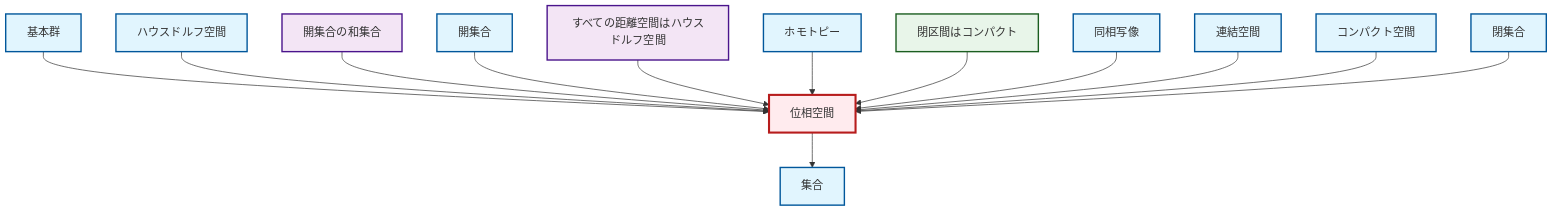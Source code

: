 graph TD
    classDef definition fill:#e1f5fe,stroke:#01579b,stroke-width:2px
    classDef theorem fill:#f3e5f5,stroke:#4a148c,stroke-width:2px
    classDef axiom fill:#fff3e0,stroke:#e65100,stroke-width:2px
    classDef example fill:#e8f5e9,stroke:#1b5e20,stroke-width:2px
    classDef current fill:#ffebee,stroke:#b71c1c,stroke-width:3px
    def-set["集合"]:::definition
    thm-union-open-sets["開集合の和集合"]:::theorem
    ex-closed-interval-compact["閉区間はコンパクト"]:::example
    def-homotopy["ホモトピー"]:::definition
    def-closed-set["閉集合"]:::definition
    def-compact["コンパクト空間"]:::definition
    def-homeomorphism["同相写像"]:::definition
    def-fundamental-group["基本群"]:::definition
    def-open-set["開集合"]:::definition
    def-connected["連結空間"]:::definition
    def-hausdorff["ハウスドルフ空間"]:::definition
    def-topological-space["位相空間"]:::definition
    thm-metric-hausdorff["すべての距離空間はハウスドルフ空間"]:::theorem
    def-fundamental-group --> def-topological-space
    def-hausdorff --> def-topological-space
    def-topological-space --> def-set
    thm-union-open-sets --> def-topological-space
    def-open-set --> def-topological-space
    thm-metric-hausdorff --> def-topological-space
    def-homotopy --> def-topological-space
    ex-closed-interval-compact --> def-topological-space
    def-homeomorphism --> def-topological-space
    def-connected --> def-topological-space
    def-compact --> def-topological-space
    def-closed-set --> def-topological-space
    class def-topological-space current